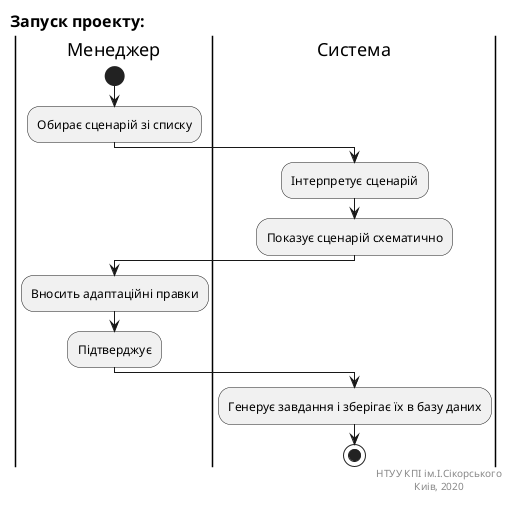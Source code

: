 @startuml runProjectUC

left header
<font size=16 color=black><b>Запуск проекту:</b> 
end header

|Менеджер|
start
:Обирає сценарій зі списку;

|Система|
:Інтерпретує сценарій;
:Показує сценарій схематично;

|Менеджер|
:Вносить адаптаційні правки;
:Підтверджує;

|Система|
:Генерує завдання і зберігає їх в базу даних;
stop

right footer
НТУУ КПІ ім.І.Сікорського
Киів, 2020 
end footer
@enduml